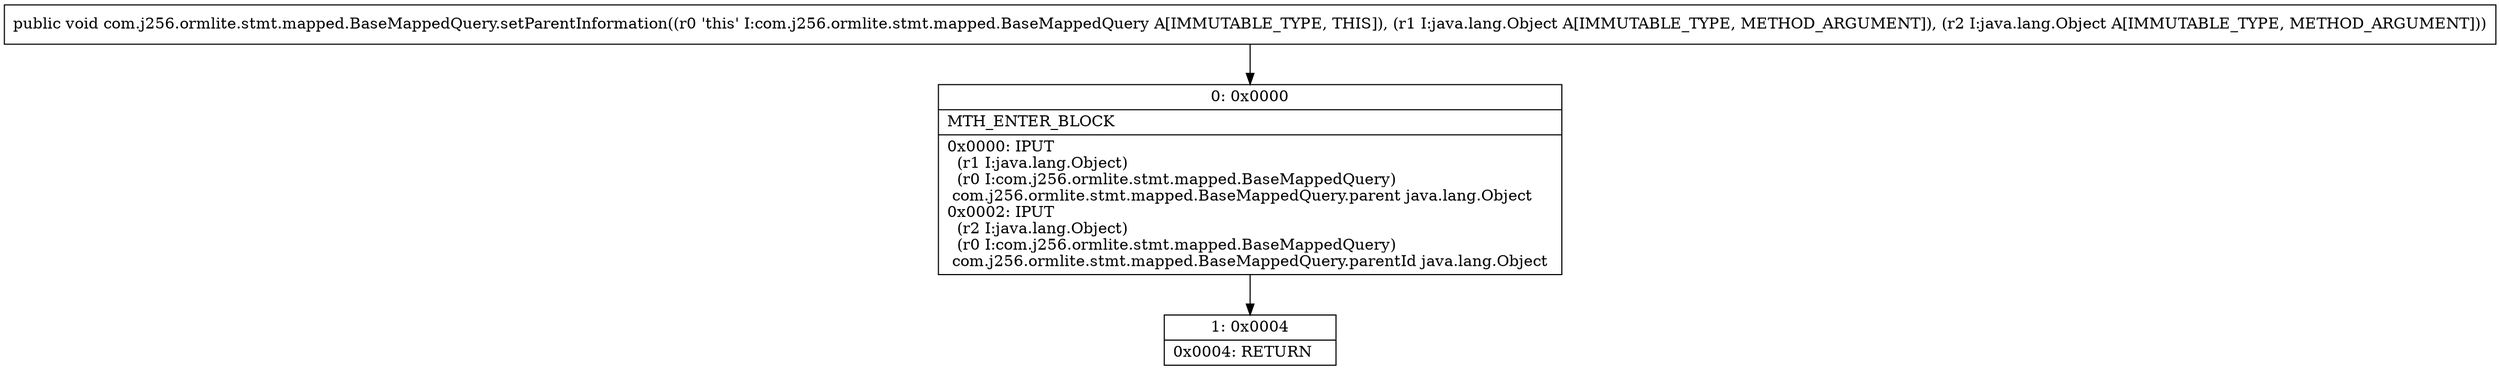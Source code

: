 digraph "CFG forcom.j256.ormlite.stmt.mapped.BaseMappedQuery.setParentInformation(Ljava\/lang\/Object;Ljava\/lang\/Object;)V" {
Node_0 [shape=record,label="{0\:\ 0x0000|MTH_ENTER_BLOCK\l|0x0000: IPUT  \l  (r1 I:java.lang.Object)\l  (r0 I:com.j256.ormlite.stmt.mapped.BaseMappedQuery)\l com.j256.ormlite.stmt.mapped.BaseMappedQuery.parent java.lang.Object \l0x0002: IPUT  \l  (r2 I:java.lang.Object)\l  (r0 I:com.j256.ormlite.stmt.mapped.BaseMappedQuery)\l com.j256.ormlite.stmt.mapped.BaseMappedQuery.parentId java.lang.Object \l}"];
Node_1 [shape=record,label="{1\:\ 0x0004|0x0004: RETURN   \l}"];
MethodNode[shape=record,label="{public void com.j256.ormlite.stmt.mapped.BaseMappedQuery.setParentInformation((r0 'this' I:com.j256.ormlite.stmt.mapped.BaseMappedQuery A[IMMUTABLE_TYPE, THIS]), (r1 I:java.lang.Object A[IMMUTABLE_TYPE, METHOD_ARGUMENT]), (r2 I:java.lang.Object A[IMMUTABLE_TYPE, METHOD_ARGUMENT])) }"];
MethodNode -> Node_0;
Node_0 -> Node_1;
}

